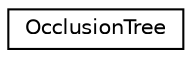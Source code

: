 digraph G
{
  edge [fontname="Helvetica",fontsize="10",labelfontname="Helvetica",labelfontsize="10"];
  node [fontname="Helvetica",fontsize="10",shape=record];
  rankdir=LR;
  Node1 [label="OcclusionTree",height=0.2,width=0.4,color="black", fillcolor="white", style="filled",URL="$dd/d3d/structOcclusionTree.html"];
}
